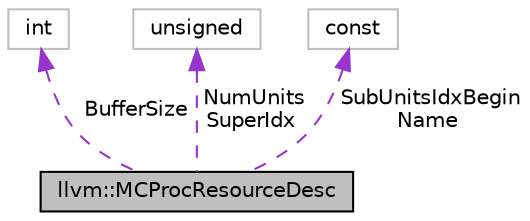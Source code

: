 digraph "llvm::MCProcResourceDesc"
{
 // LATEX_PDF_SIZE
  bgcolor="transparent";
  edge [fontname="Helvetica",fontsize="10",labelfontname="Helvetica",labelfontsize="10"];
  node [fontname="Helvetica",fontsize="10",shape=record];
  Node1 [label="llvm::MCProcResourceDesc",height=0.2,width=0.4,color="black", fillcolor="grey75", style="filled", fontcolor="black",tooltip="Define a kind of processor resource that will be modeled by the scheduler."];
  Node2 -> Node1 [dir="back",color="darkorchid3",fontsize="10",style="dashed",label=" BufferSize" ,fontname="Helvetica"];
  Node2 [label="int",height=0.2,width=0.4,color="grey75",tooltip=" "];
  Node3 -> Node1 [dir="back",color="darkorchid3",fontsize="10",style="dashed",label=" NumUnits\nSuperIdx" ,fontname="Helvetica"];
  Node3 [label="unsigned",height=0.2,width=0.4,color="grey75",tooltip=" "];
  Node4 -> Node1 [dir="back",color="darkorchid3",fontsize="10",style="dashed",label=" SubUnitsIdxBegin\nName" ,fontname="Helvetica"];
  Node4 [label="const",height=0.2,width=0.4,color="grey75",tooltip=" "];
}
